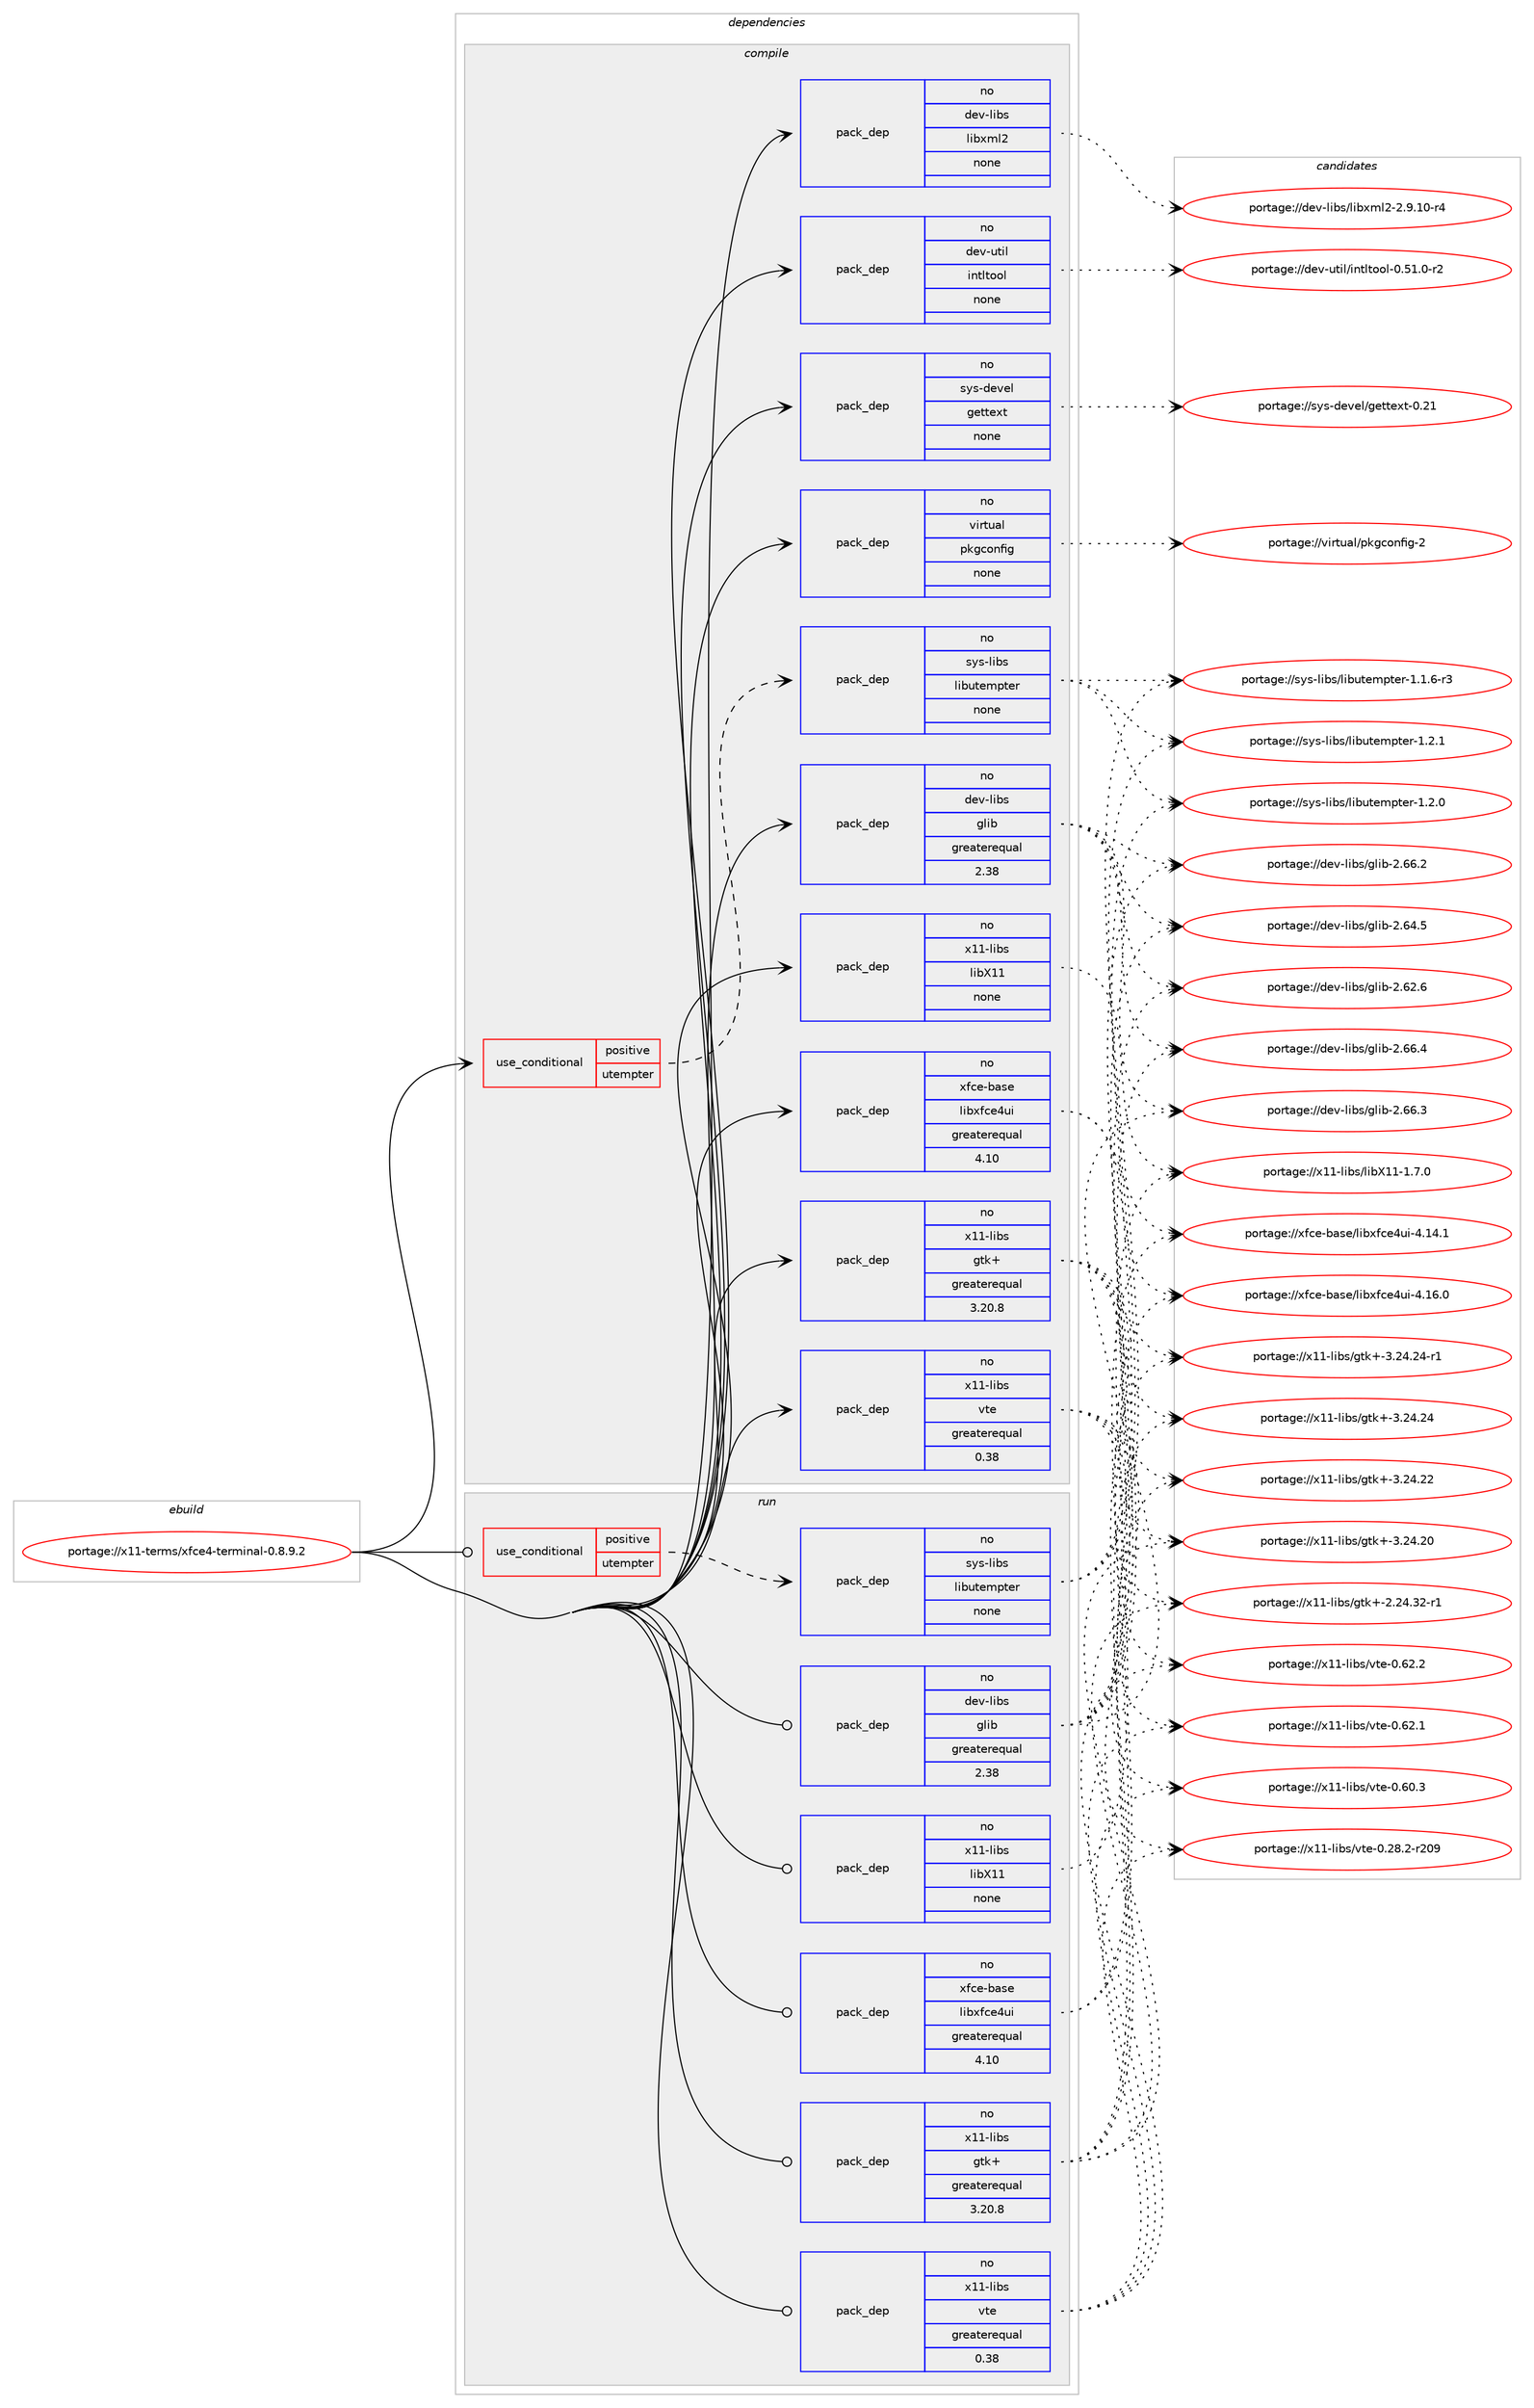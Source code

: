 digraph prolog {

# *************
# Graph options
# *************

newrank=true;
concentrate=true;
compound=true;
graph [rankdir=LR,fontname=Helvetica,fontsize=10,ranksep=1.5];#, ranksep=2.5, nodesep=0.2];
edge  [arrowhead=vee];
node  [fontname=Helvetica,fontsize=10];

# **********
# The ebuild
# **********

subgraph cluster_leftcol {
color=gray;
rank=same;
label=<<i>ebuild</i>>;
id [label="portage://x11-terms/xfce4-terminal-0.8.9.2", color=red, width=4, href="../x11-terms/xfce4-terminal-0.8.9.2.svg"];
}

# ****************
# The dependencies
# ****************

subgraph cluster_midcol {
color=gray;
label=<<i>dependencies</i>>;
subgraph cluster_compile {
fillcolor="#eeeeee";
style=filled;
label=<<i>compile</i>>;
subgraph cond72 {
dependency563 [label=<<TABLE BORDER="0" CELLBORDER="1" CELLSPACING="0" CELLPADDING="4"><TR><TD ROWSPAN="3" CELLPADDING="10">use_conditional</TD></TR><TR><TD>positive</TD></TR><TR><TD>utempter</TD></TR></TABLE>>, shape=none, color=red];
subgraph pack482 {
dependency564 [label=<<TABLE BORDER="0" CELLBORDER="1" CELLSPACING="0" CELLPADDING="4" WIDTH="220"><TR><TD ROWSPAN="6" CELLPADDING="30">pack_dep</TD></TR><TR><TD WIDTH="110">no</TD></TR><TR><TD>sys-libs</TD></TR><TR><TD>libutempter</TD></TR><TR><TD>none</TD></TR><TR><TD></TD></TR></TABLE>>, shape=none, color=blue];
}
dependency563:e -> dependency564:w [weight=20,style="dashed",arrowhead="vee"];
}
id:e -> dependency563:w [weight=20,style="solid",arrowhead="vee"];
subgraph pack483 {
dependency565 [label=<<TABLE BORDER="0" CELLBORDER="1" CELLSPACING="0" CELLPADDING="4" WIDTH="220"><TR><TD ROWSPAN="6" CELLPADDING="30">pack_dep</TD></TR><TR><TD WIDTH="110">no</TD></TR><TR><TD>dev-libs</TD></TR><TR><TD>glib</TD></TR><TR><TD>greaterequal</TD></TR><TR><TD>2.38</TD></TR></TABLE>>, shape=none, color=blue];
}
id:e -> dependency565:w [weight=20,style="solid",arrowhead="vee"];
subgraph pack484 {
dependency566 [label=<<TABLE BORDER="0" CELLBORDER="1" CELLSPACING="0" CELLPADDING="4" WIDTH="220"><TR><TD ROWSPAN="6" CELLPADDING="30">pack_dep</TD></TR><TR><TD WIDTH="110">no</TD></TR><TR><TD>dev-libs</TD></TR><TR><TD>libxml2</TD></TR><TR><TD>none</TD></TR><TR><TD></TD></TR></TABLE>>, shape=none, color=blue];
}
id:e -> dependency566:w [weight=20,style="solid",arrowhead="vee"];
subgraph pack485 {
dependency567 [label=<<TABLE BORDER="0" CELLBORDER="1" CELLSPACING="0" CELLPADDING="4" WIDTH="220"><TR><TD ROWSPAN="6" CELLPADDING="30">pack_dep</TD></TR><TR><TD WIDTH="110">no</TD></TR><TR><TD>dev-util</TD></TR><TR><TD>intltool</TD></TR><TR><TD>none</TD></TR><TR><TD></TD></TR></TABLE>>, shape=none, color=blue];
}
id:e -> dependency567:w [weight=20,style="solid",arrowhead="vee"];
subgraph pack486 {
dependency568 [label=<<TABLE BORDER="0" CELLBORDER="1" CELLSPACING="0" CELLPADDING="4" WIDTH="220"><TR><TD ROWSPAN="6" CELLPADDING="30">pack_dep</TD></TR><TR><TD WIDTH="110">no</TD></TR><TR><TD>sys-devel</TD></TR><TR><TD>gettext</TD></TR><TR><TD>none</TD></TR><TR><TD></TD></TR></TABLE>>, shape=none, color=blue];
}
id:e -> dependency568:w [weight=20,style="solid",arrowhead="vee"];
subgraph pack487 {
dependency569 [label=<<TABLE BORDER="0" CELLBORDER="1" CELLSPACING="0" CELLPADDING="4" WIDTH="220"><TR><TD ROWSPAN="6" CELLPADDING="30">pack_dep</TD></TR><TR><TD WIDTH="110">no</TD></TR><TR><TD>virtual</TD></TR><TR><TD>pkgconfig</TD></TR><TR><TD>none</TD></TR><TR><TD></TD></TR></TABLE>>, shape=none, color=blue];
}
id:e -> dependency569:w [weight=20,style="solid",arrowhead="vee"];
subgraph pack488 {
dependency570 [label=<<TABLE BORDER="0" CELLBORDER="1" CELLSPACING="0" CELLPADDING="4" WIDTH="220"><TR><TD ROWSPAN="6" CELLPADDING="30">pack_dep</TD></TR><TR><TD WIDTH="110">no</TD></TR><TR><TD>x11-libs</TD></TR><TR><TD>gtk+</TD></TR><TR><TD>greaterequal</TD></TR><TR><TD>3.20.8</TD></TR></TABLE>>, shape=none, color=blue];
}
id:e -> dependency570:w [weight=20,style="solid",arrowhead="vee"];
subgraph pack489 {
dependency571 [label=<<TABLE BORDER="0" CELLBORDER="1" CELLSPACING="0" CELLPADDING="4" WIDTH="220"><TR><TD ROWSPAN="6" CELLPADDING="30">pack_dep</TD></TR><TR><TD WIDTH="110">no</TD></TR><TR><TD>x11-libs</TD></TR><TR><TD>libX11</TD></TR><TR><TD>none</TD></TR><TR><TD></TD></TR></TABLE>>, shape=none, color=blue];
}
id:e -> dependency571:w [weight=20,style="solid",arrowhead="vee"];
subgraph pack490 {
dependency572 [label=<<TABLE BORDER="0" CELLBORDER="1" CELLSPACING="0" CELLPADDING="4" WIDTH="220"><TR><TD ROWSPAN="6" CELLPADDING="30">pack_dep</TD></TR><TR><TD WIDTH="110">no</TD></TR><TR><TD>x11-libs</TD></TR><TR><TD>vte</TD></TR><TR><TD>greaterequal</TD></TR><TR><TD>0.38</TD></TR></TABLE>>, shape=none, color=blue];
}
id:e -> dependency572:w [weight=20,style="solid",arrowhead="vee"];
subgraph pack491 {
dependency573 [label=<<TABLE BORDER="0" CELLBORDER="1" CELLSPACING="0" CELLPADDING="4" WIDTH="220"><TR><TD ROWSPAN="6" CELLPADDING="30">pack_dep</TD></TR><TR><TD WIDTH="110">no</TD></TR><TR><TD>xfce-base</TD></TR><TR><TD>libxfce4ui</TD></TR><TR><TD>greaterequal</TD></TR><TR><TD>4.10</TD></TR></TABLE>>, shape=none, color=blue];
}
id:e -> dependency573:w [weight=20,style="solid",arrowhead="vee"];
}
subgraph cluster_compileandrun {
fillcolor="#eeeeee";
style=filled;
label=<<i>compile and run</i>>;
}
subgraph cluster_run {
fillcolor="#eeeeee";
style=filled;
label=<<i>run</i>>;
subgraph cond73 {
dependency574 [label=<<TABLE BORDER="0" CELLBORDER="1" CELLSPACING="0" CELLPADDING="4"><TR><TD ROWSPAN="3" CELLPADDING="10">use_conditional</TD></TR><TR><TD>positive</TD></TR><TR><TD>utempter</TD></TR></TABLE>>, shape=none, color=red];
subgraph pack492 {
dependency575 [label=<<TABLE BORDER="0" CELLBORDER="1" CELLSPACING="0" CELLPADDING="4" WIDTH="220"><TR><TD ROWSPAN="6" CELLPADDING="30">pack_dep</TD></TR><TR><TD WIDTH="110">no</TD></TR><TR><TD>sys-libs</TD></TR><TR><TD>libutempter</TD></TR><TR><TD>none</TD></TR><TR><TD></TD></TR></TABLE>>, shape=none, color=blue];
}
dependency574:e -> dependency575:w [weight=20,style="dashed",arrowhead="vee"];
}
id:e -> dependency574:w [weight=20,style="solid",arrowhead="odot"];
subgraph pack493 {
dependency576 [label=<<TABLE BORDER="0" CELLBORDER="1" CELLSPACING="0" CELLPADDING="4" WIDTH="220"><TR><TD ROWSPAN="6" CELLPADDING="30">pack_dep</TD></TR><TR><TD WIDTH="110">no</TD></TR><TR><TD>dev-libs</TD></TR><TR><TD>glib</TD></TR><TR><TD>greaterequal</TD></TR><TR><TD>2.38</TD></TR></TABLE>>, shape=none, color=blue];
}
id:e -> dependency576:w [weight=20,style="solid",arrowhead="odot"];
subgraph pack494 {
dependency577 [label=<<TABLE BORDER="0" CELLBORDER="1" CELLSPACING="0" CELLPADDING="4" WIDTH="220"><TR><TD ROWSPAN="6" CELLPADDING="30">pack_dep</TD></TR><TR><TD WIDTH="110">no</TD></TR><TR><TD>x11-libs</TD></TR><TR><TD>gtk+</TD></TR><TR><TD>greaterequal</TD></TR><TR><TD>3.20.8</TD></TR></TABLE>>, shape=none, color=blue];
}
id:e -> dependency577:w [weight=20,style="solid",arrowhead="odot"];
subgraph pack495 {
dependency578 [label=<<TABLE BORDER="0" CELLBORDER="1" CELLSPACING="0" CELLPADDING="4" WIDTH="220"><TR><TD ROWSPAN="6" CELLPADDING="30">pack_dep</TD></TR><TR><TD WIDTH="110">no</TD></TR><TR><TD>x11-libs</TD></TR><TR><TD>libX11</TD></TR><TR><TD>none</TD></TR><TR><TD></TD></TR></TABLE>>, shape=none, color=blue];
}
id:e -> dependency578:w [weight=20,style="solid",arrowhead="odot"];
subgraph pack496 {
dependency579 [label=<<TABLE BORDER="0" CELLBORDER="1" CELLSPACING="0" CELLPADDING="4" WIDTH="220"><TR><TD ROWSPAN="6" CELLPADDING="30">pack_dep</TD></TR><TR><TD WIDTH="110">no</TD></TR><TR><TD>x11-libs</TD></TR><TR><TD>vte</TD></TR><TR><TD>greaterequal</TD></TR><TR><TD>0.38</TD></TR></TABLE>>, shape=none, color=blue];
}
id:e -> dependency579:w [weight=20,style="solid",arrowhead="odot"];
subgraph pack497 {
dependency580 [label=<<TABLE BORDER="0" CELLBORDER="1" CELLSPACING="0" CELLPADDING="4" WIDTH="220"><TR><TD ROWSPAN="6" CELLPADDING="30">pack_dep</TD></TR><TR><TD WIDTH="110">no</TD></TR><TR><TD>xfce-base</TD></TR><TR><TD>libxfce4ui</TD></TR><TR><TD>greaterequal</TD></TR><TR><TD>4.10</TD></TR></TABLE>>, shape=none, color=blue];
}
id:e -> dependency580:w [weight=20,style="solid",arrowhead="odot"];
}
}

# **************
# The candidates
# **************

subgraph cluster_choices {
rank=same;
color=gray;
label=<<i>candidates</i>>;

subgraph choice482 {
color=black;
nodesep=1;
choice11512111545108105981154710810598117116101109112116101114454946504649 [label="portage://sys-libs/libutempter-1.2.1", color=red, width=4,href="../sys-libs/libutempter-1.2.1.svg"];
choice11512111545108105981154710810598117116101109112116101114454946504648 [label="portage://sys-libs/libutempter-1.2.0", color=red, width=4,href="../sys-libs/libutempter-1.2.0.svg"];
choice115121115451081059811547108105981171161011091121161011144549464946544511451 [label="portage://sys-libs/libutempter-1.1.6-r3", color=red, width=4,href="../sys-libs/libutempter-1.1.6-r3.svg"];
dependency564:e -> choice11512111545108105981154710810598117116101109112116101114454946504649:w [style=dotted,weight="100"];
dependency564:e -> choice11512111545108105981154710810598117116101109112116101114454946504648:w [style=dotted,weight="100"];
dependency564:e -> choice115121115451081059811547108105981171161011091121161011144549464946544511451:w [style=dotted,weight="100"];
}
subgraph choice483 {
color=black;
nodesep=1;
choice1001011184510810598115471031081059845504654544652 [label="portage://dev-libs/glib-2.66.4", color=red, width=4,href="../dev-libs/glib-2.66.4.svg"];
choice1001011184510810598115471031081059845504654544651 [label="portage://dev-libs/glib-2.66.3", color=red, width=4,href="../dev-libs/glib-2.66.3.svg"];
choice1001011184510810598115471031081059845504654544650 [label="portage://dev-libs/glib-2.66.2", color=red, width=4,href="../dev-libs/glib-2.66.2.svg"];
choice1001011184510810598115471031081059845504654524653 [label="portage://dev-libs/glib-2.64.5", color=red, width=4,href="../dev-libs/glib-2.64.5.svg"];
choice1001011184510810598115471031081059845504654504654 [label="portage://dev-libs/glib-2.62.6", color=red, width=4,href="../dev-libs/glib-2.62.6.svg"];
dependency565:e -> choice1001011184510810598115471031081059845504654544652:w [style=dotted,weight="100"];
dependency565:e -> choice1001011184510810598115471031081059845504654544651:w [style=dotted,weight="100"];
dependency565:e -> choice1001011184510810598115471031081059845504654544650:w [style=dotted,weight="100"];
dependency565:e -> choice1001011184510810598115471031081059845504654524653:w [style=dotted,weight="100"];
dependency565:e -> choice1001011184510810598115471031081059845504654504654:w [style=dotted,weight="100"];
}
subgraph choice484 {
color=black;
nodesep=1;
choice1001011184510810598115471081059812010910850455046574649484511452 [label="portage://dev-libs/libxml2-2.9.10-r4", color=red, width=4,href="../dev-libs/libxml2-2.9.10-r4.svg"];
dependency566:e -> choice1001011184510810598115471081059812010910850455046574649484511452:w [style=dotted,weight="100"];
}
subgraph choice485 {
color=black;
nodesep=1;
choice1001011184511711610510847105110116108116111111108454846534946484511450 [label="portage://dev-util/intltool-0.51.0-r2", color=red, width=4,href="../dev-util/intltool-0.51.0-r2.svg"];
dependency567:e -> choice1001011184511711610510847105110116108116111111108454846534946484511450:w [style=dotted,weight="100"];
}
subgraph choice486 {
color=black;
nodesep=1;
choice11512111545100101118101108471031011161161011201164548465049 [label="portage://sys-devel/gettext-0.21", color=red, width=4,href="../sys-devel/gettext-0.21.svg"];
dependency568:e -> choice11512111545100101118101108471031011161161011201164548465049:w [style=dotted,weight="100"];
}
subgraph choice487 {
color=black;
nodesep=1;
choice1181051141161179710847112107103991111101021051034550 [label="portage://virtual/pkgconfig-2", color=red, width=4,href="../virtual/pkgconfig-2.svg"];
dependency569:e -> choice1181051141161179710847112107103991111101021051034550:w [style=dotted,weight="100"];
}
subgraph choice488 {
color=black;
nodesep=1;
choice12049494510810598115471031161074345514650524650524511449 [label="portage://x11-libs/gtk+-3.24.24-r1", color=red, width=4,href="../x11-libs/gtk+-3.24.24-r1.svg"];
choice1204949451081059811547103116107434551465052465052 [label="portage://x11-libs/gtk+-3.24.24", color=red, width=4,href="../x11-libs/gtk+-3.24.24.svg"];
choice1204949451081059811547103116107434551465052465050 [label="portage://x11-libs/gtk+-3.24.22", color=red, width=4,href="../x11-libs/gtk+-3.24.22.svg"];
choice1204949451081059811547103116107434551465052465048 [label="portage://x11-libs/gtk+-3.24.20", color=red, width=4,href="../x11-libs/gtk+-3.24.20.svg"];
choice12049494510810598115471031161074345504650524651504511449 [label="portage://x11-libs/gtk+-2.24.32-r1", color=red, width=4,href="../x11-libs/gtk+-2.24.32-r1.svg"];
dependency570:e -> choice12049494510810598115471031161074345514650524650524511449:w [style=dotted,weight="100"];
dependency570:e -> choice1204949451081059811547103116107434551465052465052:w [style=dotted,weight="100"];
dependency570:e -> choice1204949451081059811547103116107434551465052465050:w [style=dotted,weight="100"];
dependency570:e -> choice1204949451081059811547103116107434551465052465048:w [style=dotted,weight="100"];
dependency570:e -> choice12049494510810598115471031161074345504650524651504511449:w [style=dotted,weight="100"];
}
subgraph choice489 {
color=black;
nodesep=1;
choice120494945108105981154710810598884949454946554648 [label="portage://x11-libs/libX11-1.7.0", color=red, width=4,href="../x11-libs/libX11-1.7.0.svg"];
dependency571:e -> choice120494945108105981154710810598884949454946554648:w [style=dotted,weight="100"];
}
subgraph choice490 {
color=black;
nodesep=1;
choice120494945108105981154711811610145484654504650 [label="portage://x11-libs/vte-0.62.2", color=red, width=4,href="../x11-libs/vte-0.62.2.svg"];
choice120494945108105981154711811610145484654504649 [label="portage://x11-libs/vte-0.62.1", color=red, width=4,href="../x11-libs/vte-0.62.1.svg"];
choice120494945108105981154711811610145484654484651 [label="portage://x11-libs/vte-0.60.3", color=red, width=4,href="../x11-libs/vte-0.60.3.svg"];
choice12049494510810598115471181161014548465056465045114504857 [label="portage://x11-libs/vte-0.28.2-r209", color=red, width=4,href="../x11-libs/vte-0.28.2-r209.svg"];
dependency572:e -> choice120494945108105981154711811610145484654504650:w [style=dotted,weight="100"];
dependency572:e -> choice120494945108105981154711811610145484654504649:w [style=dotted,weight="100"];
dependency572:e -> choice120494945108105981154711811610145484654484651:w [style=dotted,weight="100"];
dependency572:e -> choice12049494510810598115471181161014548465056465045114504857:w [style=dotted,weight="100"];
}
subgraph choice491 {
color=black;
nodesep=1;
choice120102991014598971151014710810598120102991015211710545524649544648 [label="portage://xfce-base/libxfce4ui-4.16.0", color=red, width=4,href="../xfce-base/libxfce4ui-4.16.0.svg"];
choice120102991014598971151014710810598120102991015211710545524649524649 [label="portage://xfce-base/libxfce4ui-4.14.1", color=red, width=4,href="../xfce-base/libxfce4ui-4.14.1.svg"];
dependency573:e -> choice120102991014598971151014710810598120102991015211710545524649544648:w [style=dotted,weight="100"];
dependency573:e -> choice120102991014598971151014710810598120102991015211710545524649524649:w [style=dotted,weight="100"];
}
subgraph choice492 {
color=black;
nodesep=1;
choice11512111545108105981154710810598117116101109112116101114454946504649 [label="portage://sys-libs/libutempter-1.2.1", color=red, width=4,href="../sys-libs/libutempter-1.2.1.svg"];
choice11512111545108105981154710810598117116101109112116101114454946504648 [label="portage://sys-libs/libutempter-1.2.0", color=red, width=4,href="../sys-libs/libutempter-1.2.0.svg"];
choice115121115451081059811547108105981171161011091121161011144549464946544511451 [label="portage://sys-libs/libutempter-1.1.6-r3", color=red, width=4,href="../sys-libs/libutempter-1.1.6-r3.svg"];
dependency575:e -> choice11512111545108105981154710810598117116101109112116101114454946504649:w [style=dotted,weight="100"];
dependency575:e -> choice11512111545108105981154710810598117116101109112116101114454946504648:w [style=dotted,weight="100"];
dependency575:e -> choice115121115451081059811547108105981171161011091121161011144549464946544511451:w [style=dotted,weight="100"];
}
subgraph choice493 {
color=black;
nodesep=1;
choice1001011184510810598115471031081059845504654544652 [label="portage://dev-libs/glib-2.66.4", color=red, width=4,href="../dev-libs/glib-2.66.4.svg"];
choice1001011184510810598115471031081059845504654544651 [label="portage://dev-libs/glib-2.66.3", color=red, width=4,href="../dev-libs/glib-2.66.3.svg"];
choice1001011184510810598115471031081059845504654544650 [label="portage://dev-libs/glib-2.66.2", color=red, width=4,href="../dev-libs/glib-2.66.2.svg"];
choice1001011184510810598115471031081059845504654524653 [label="portage://dev-libs/glib-2.64.5", color=red, width=4,href="../dev-libs/glib-2.64.5.svg"];
choice1001011184510810598115471031081059845504654504654 [label="portage://dev-libs/glib-2.62.6", color=red, width=4,href="../dev-libs/glib-2.62.6.svg"];
dependency576:e -> choice1001011184510810598115471031081059845504654544652:w [style=dotted,weight="100"];
dependency576:e -> choice1001011184510810598115471031081059845504654544651:w [style=dotted,weight="100"];
dependency576:e -> choice1001011184510810598115471031081059845504654544650:w [style=dotted,weight="100"];
dependency576:e -> choice1001011184510810598115471031081059845504654524653:w [style=dotted,weight="100"];
dependency576:e -> choice1001011184510810598115471031081059845504654504654:w [style=dotted,weight="100"];
}
subgraph choice494 {
color=black;
nodesep=1;
choice12049494510810598115471031161074345514650524650524511449 [label="portage://x11-libs/gtk+-3.24.24-r1", color=red, width=4,href="../x11-libs/gtk+-3.24.24-r1.svg"];
choice1204949451081059811547103116107434551465052465052 [label="portage://x11-libs/gtk+-3.24.24", color=red, width=4,href="../x11-libs/gtk+-3.24.24.svg"];
choice1204949451081059811547103116107434551465052465050 [label="portage://x11-libs/gtk+-3.24.22", color=red, width=4,href="../x11-libs/gtk+-3.24.22.svg"];
choice1204949451081059811547103116107434551465052465048 [label="portage://x11-libs/gtk+-3.24.20", color=red, width=4,href="../x11-libs/gtk+-3.24.20.svg"];
choice12049494510810598115471031161074345504650524651504511449 [label="portage://x11-libs/gtk+-2.24.32-r1", color=red, width=4,href="../x11-libs/gtk+-2.24.32-r1.svg"];
dependency577:e -> choice12049494510810598115471031161074345514650524650524511449:w [style=dotted,weight="100"];
dependency577:e -> choice1204949451081059811547103116107434551465052465052:w [style=dotted,weight="100"];
dependency577:e -> choice1204949451081059811547103116107434551465052465050:w [style=dotted,weight="100"];
dependency577:e -> choice1204949451081059811547103116107434551465052465048:w [style=dotted,weight="100"];
dependency577:e -> choice12049494510810598115471031161074345504650524651504511449:w [style=dotted,weight="100"];
}
subgraph choice495 {
color=black;
nodesep=1;
choice120494945108105981154710810598884949454946554648 [label="portage://x11-libs/libX11-1.7.0", color=red, width=4,href="../x11-libs/libX11-1.7.0.svg"];
dependency578:e -> choice120494945108105981154710810598884949454946554648:w [style=dotted,weight="100"];
}
subgraph choice496 {
color=black;
nodesep=1;
choice120494945108105981154711811610145484654504650 [label="portage://x11-libs/vte-0.62.2", color=red, width=4,href="../x11-libs/vte-0.62.2.svg"];
choice120494945108105981154711811610145484654504649 [label="portage://x11-libs/vte-0.62.1", color=red, width=4,href="../x11-libs/vte-0.62.1.svg"];
choice120494945108105981154711811610145484654484651 [label="portage://x11-libs/vte-0.60.3", color=red, width=4,href="../x11-libs/vte-0.60.3.svg"];
choice12049494510810598115471181161014548465056465045114504857 [label="portage://x11-libs/vte-0.28.2-r209", color=red, width=4,href="../x11-libs/vte-0.28.2-r209.svg"];
dependency579:e -> choice120494945108105981154711811610145484654504650:w [style=dotted,weight="100"];
dependency579:e -> choice120494945108105981154711811610145484654504649:w [style=dotted,weight="100"];
dependency579:e -> choice120494945108105981154711811610145484654484651:w [style=dotted,weight="100"];
dependency579:e -> choice12049494510810598115471181161014548465056465045114504857:w [style=dotted,weight="100"];
}
subgraph choice497 {
color=black;
nodesep=1;
choice120102991014598971151014710810598120102991015211710545524649544648 [label="portage://xfce-base/libxfce4ui-4.16.0", color=red, width=4,href="../xfce-base/libxfce4ui-4.16.0.svg"];
choice120102991014598971151014710810598120102991015211710545524649524649 [label="portage://xfce-base/libxfce4ui-4.14.1", color=red, width=4,href="../xfce-base/libxfce4ui-4.14.1.svg"];
dependency580:e -> choice120102991014598971151014710810598120102991015211710545524649544648:w [style=dotted,weight="100"];
dependency580:e -> choice120102991014598971151014710810598120102991015211710545524649524649:w [style=dotted,weight="100"];
}
}

}
